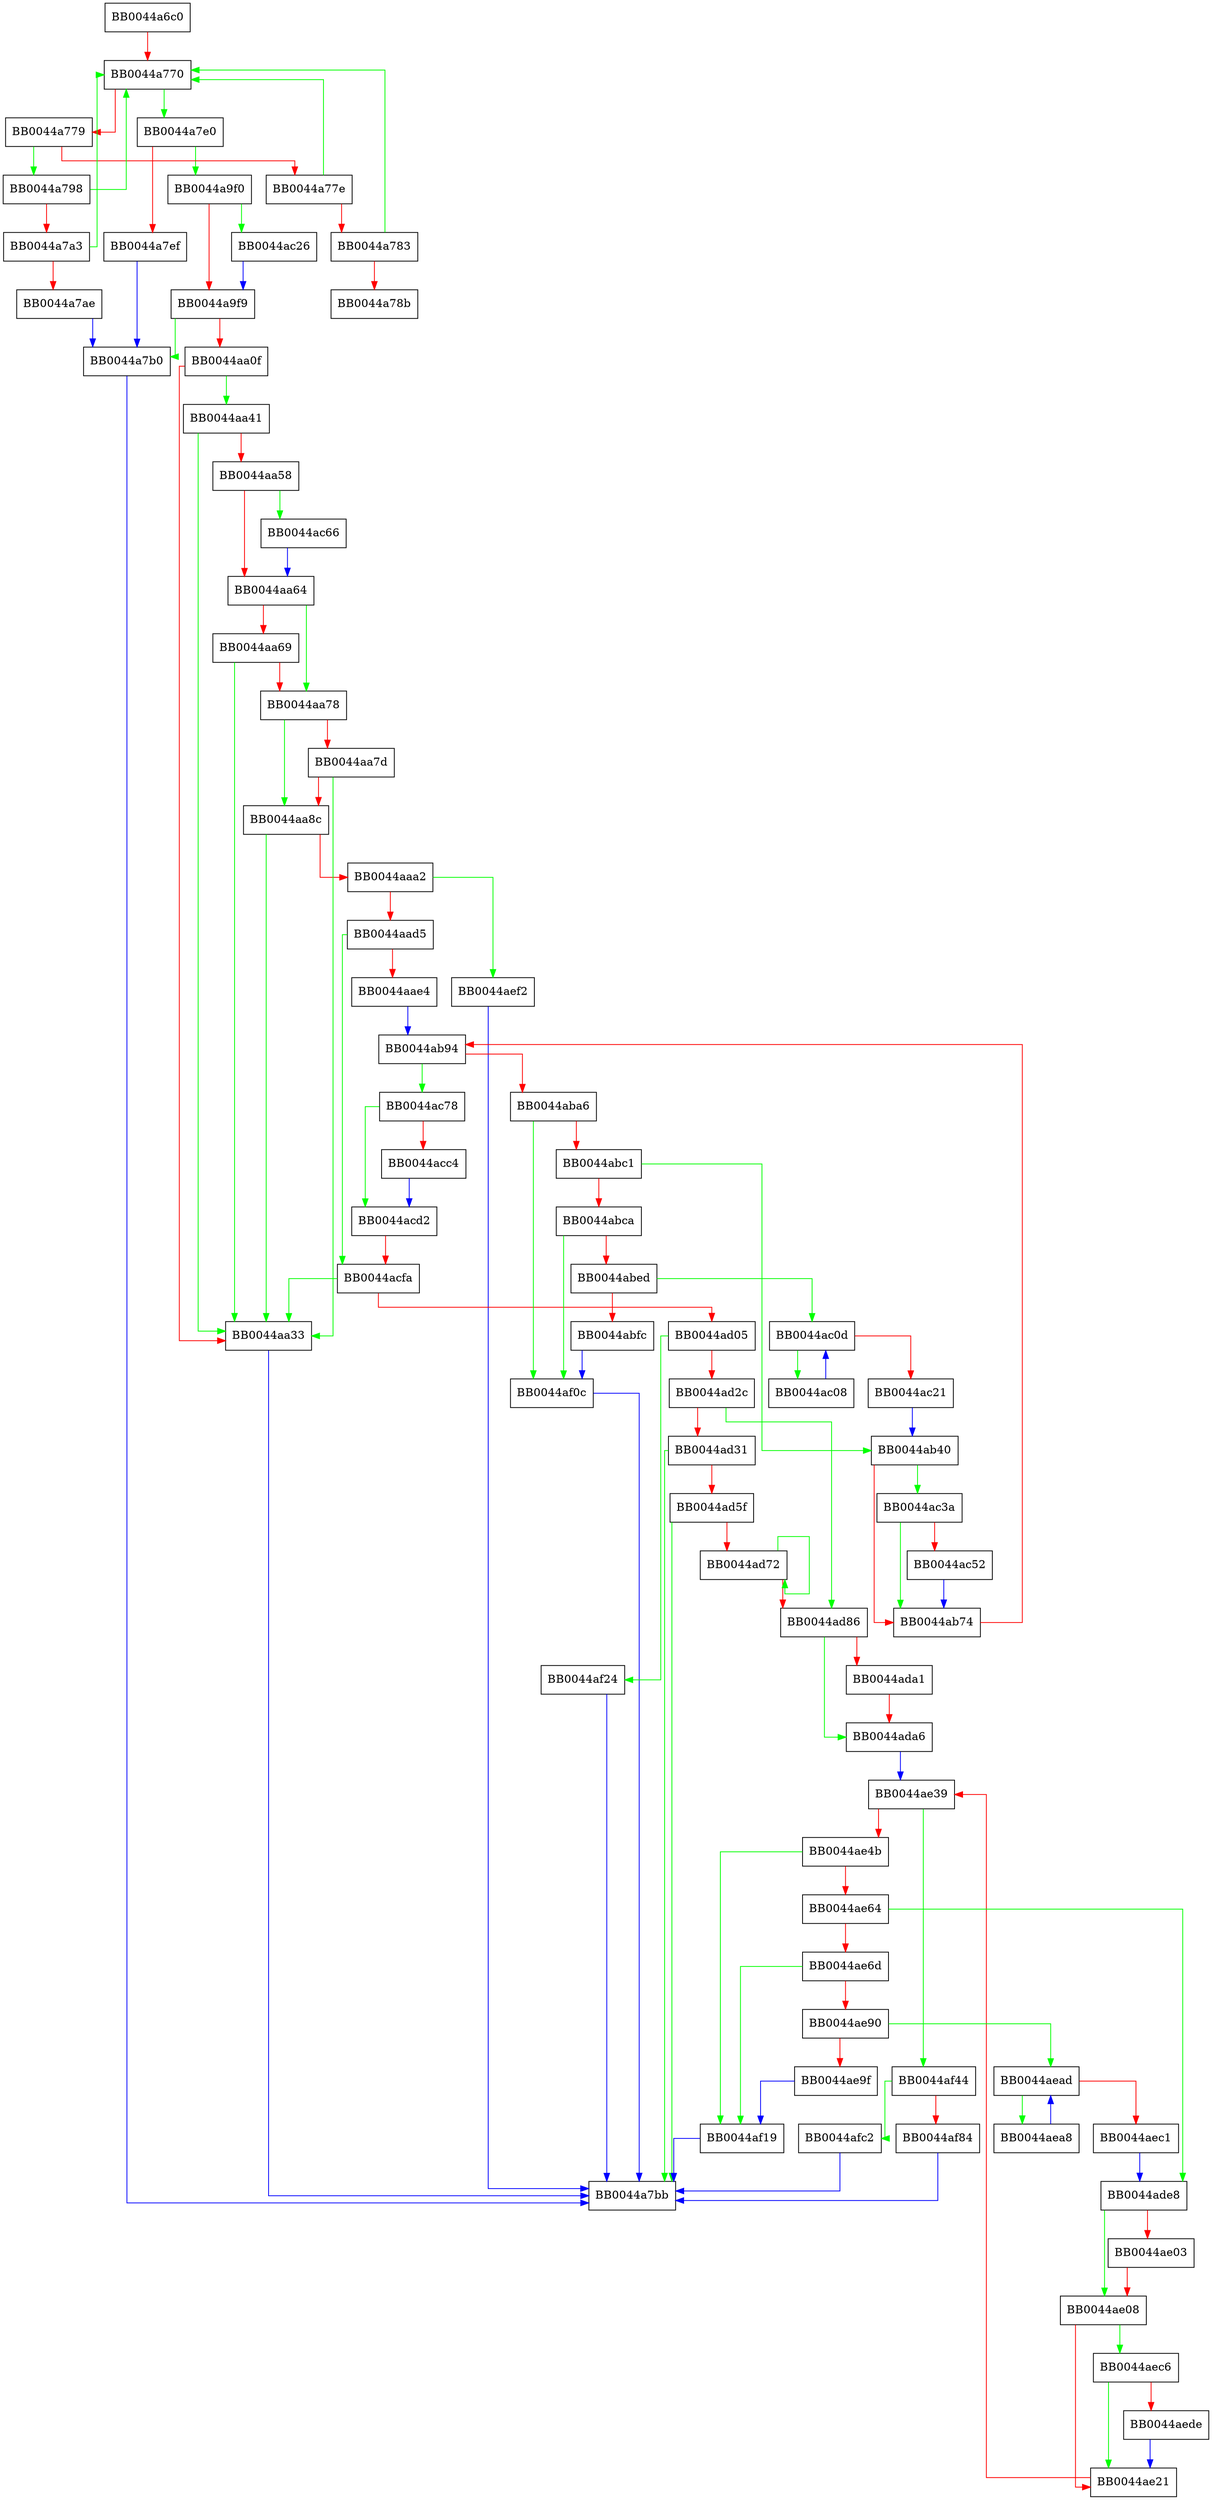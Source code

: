 digraph s_time_main {
  node [shape="box"];
  graph [splines=ortho];
  BB0044a6c0 -> BB0044a770 [color="red"];
  BB0044a770 -> BB0044a7e0 [color="green"];
  BB0044a770 -> BB0044a779 [color="red"];
  BB0044a779 -> BB0044a798 [color="green"];
  BB0044a779 -> BB0044a77e [color="red"];
  BB0044a77e -> BB0044a770 [color="green"];
  BB0044a77e -> BB0044a783 [color="red"];
  BB0044a783 -> BB0044a770 [color="green"];
  BB0044a783 -> BB0044a78b [color="red"];
  BB0044a798 -> BB0044a770 [color="green"];
  BB0044a798 -> BB0044a7a3 [color="red"];
  BB0044a7a3 -> BB0044a770 [color="green"];
  BB0044a7a3 -> BB0044a7ae [color="red"];
  BB0044a7ae -> BB0044a7b0 [color="blue"];
  BB0044a7b0 -> BB0044a7bb [color="blue"];
  BB0044a7e0 -> BB0044a9f0 [color="green"];
  BB0044a7e0 -> BB0044a7ef [color="red"];
  BB0044a7ef -> BB0044a7b0 [color="blue"];
  BB0044a9f0 -> BB0044ac26 [color="green"];
  BB0044a9f0 -> BB0044a9f9 [color="red"];
  BB0044a9f9 -> BB0044a7b0 [color="green"];
  BB0044a9f9 -> BB0044aa0f [color="red"];
  BB0044aa0f -> BB0044aa41 [color="green"];
  BB0044aa0f -> BB0044aa33 [color="red"];
  BB0044aa33 -> BB0044a7bb [color="blue"];
  BB0044aa41 -> BB0044aa33 [color="green"];
  BB0044aa41 -> BB0044aa58 [color="red"];
  BB0044aa58 -> BB0044ac66 [color="green"];
  BB0044aa58 -> BB0044aa64 [color="red"];
  BB0044aa64 -> BB0044aa78 [color="green"];
  BB0044aa64 -> BB0044aa69 [color="red"];
  BB0044aa69 -> BB0044aa33 [color="green"];
  BB0044aa69 -> BB0044aa78 [color="red"];
  BB0044aa78 -> BB0044aa8c [color="green"];
  BB0044aa78 -> BB0044aa7d [color="red"];
  BB0044aa7d -> BB0044aa33 [color="green"];
  BB0044aa7d -> BB0044aa8c [color="red"];
  BB0044aa8c -> BB0044aa33 [color="green"];
  BB0044aa8c -> BB0044aaa2 [color="red"];
  BB0044aaa2 -> BB0044aef2 [color="green"];
  BB0044aaa2 -> BB0044aad5 [color="red"];
  BB0044aad5 -> BB0044acfa [color="green"];
  BB0044aad5 -> BB0044aae4 [color="red"];
  BB0044aae4 -> BB0044ab94 [color="blue"];
  BB0044ab40 -> BB0044ac3a [color="green"];
  BB0044ab40 -> BB0044ab74 [color="red"];
  BB0044ab74 -> BB0044ab94 [color="red"];
  BB0044ab94 -> BB0044ac78 [color="green"];
  BB0044ab94 -> BB0044aba6 [color="red"];
  BB0044aba6 -> BB0044af0c [color="green"];
  BB0044aba6 -> BB0044abc1 [color="red"];
  BB0044abc1 -> BB0044ab40 [color="green"];
  BB0044abc1 -> BB0044abca [color="red"];
  BB0044abca -> BB0044af0c [color="green"];
  BB0044abca -> BB0044abed [color="red"];
  BB0044abed -> BB0044ac0d [color="green"];
  BB0044abed -> BB0044abfc [color="red"];
  BB0044abfc -> BB0044af0c [color="blue"];
  BB0044ac08 -> BB0044ac0d [color="blue"];
  BB0044ac0d -> BB0044ac08 [color="green"];
  BB0044ac0d -> BB0044ac21 [color="red"];
  BB0044ac21 -> BB0044ab40 [color="blue"];
  BB0044ac26 -> BB0044a9f9 [color="blue"];
  BB0044ac3a -> BB0044ab74 [color="green"];
  BB0044ac3a -> BB0044ac52 [color="red"];
  BB0044ac52 -> BB0044ab74 [color="blue"];
  BB0044ac66 -> BB0044aa64 [color="blue"];
  BB0044ac78 -> BB0044acd2 [color="green"];
  BB0044ac78 -> BB0044acc4 [color="red"];
  BB0044acc4 -> BB0044acd2 [color="blue"];
  BB0044acd2 -> BB0044acfa [color="red"];
  BB0044acfa -> BB0044aa33 [color="green"];
  BB0044acfa -> BB0044ad05 [color="red"];
  BB0044ad05 -> BB0044af24 [color="green"];
  BB0044ad05 -> BB0044ad2c [color="red"];
  BB0044ad2c -> BB0044ad86 [color="green"];
  BB0044ad2c -> BB0044ad31 [color="red"];
  BB0044ad31 -> BB0044a7bb [color="green"];
  BB0044ad31 -> BB0044ad5f [color="red"];
  BB0044ad5f -> BB0044a7bb [color="green"];
  BB0044ad5f -> BB0044ad72 [color="red"];
  BB0044ad72 -> BB0044ad72 [color="green"];
  BB0044ad72 -> BB0044ad86 [color="red"];
  BB0044ad86 -> BB0044ada6 [color="green"];
  BB0044ad86 -> BB0044ada1 [color="red"];
  BB0044ada1 -> BB0044ada6 [color="red"];
  BB0044ada6 -> BB0044ae39 [color="blue"];
  BB0044ade8 -> BB0044ae08 [color="green"];
  BB0044ade8 -> BB0044ae03 [color="red"];
  BB0044ae03 -> BB0044ae08 [color="red"];
  BB0044ae08 -> BB0044aec6 [color="green"];
  BB0044ae08 -> BB0044ae21 [color="red"];
  BB0044ae21 -> BB0044ae39 [color="red"];
  BB0044ae39 -> BB0044af44 [color="green"];
  BB0044ae39 -> BB0044ae4b [color="red"];
  BB0044ae4b -> BB0044af19 [color="green"];
  BB0044ae4b -> BB0044ae64 [color="red"];
  BB0044ae64 -> BB0044ade8 [color="green"];
  BB0044ae64 -> BB0044ae6d [color="red"];
  BB0044ae6d -> BB0044af19 [color="green"];
  BB0044ae6d -> BB0044ae90 [color="red"];
  BB0044ae90 -> BB0044aead [color="green"];
  BB0044ae90 -> BB0044ae9f [color="red"];
  BB0044ae9f -> BB0044af19 [color="blue"];
  BB0044aea8 -> BB0044aead [color="blue"];
  BB0044aead -> BB0044aea8 [color="green"];
  BB0044aead -> BB0044aec1 [color="red"];
  BB0044aec1 -> BB0044ade8 [color="blue"];
  BB0044aec6 -> BB0044ae21 [color="green"];
  BB0044aec6 -> BB0044aede [color="red"];
  BB0044aede -> BB0044ae21 [color="blue"];
  BB0044aef2 -> BB0044a7bb [color="blue"];
  BB0044af0c -> BB0044a7bb [color="blue"];
  BB0044af19 -> BB0044a7bb [color="blue"];
  BB0044af24 -> BB0044a7bb [color="blue"];
  BB0044af44 -> BB0044afc2 [color="green"];
  BB0044af44 -> BB0044af84 [color="red"];
  BB0044af84 -> BB0044a7bb [color="blue"];
  BB0044afc2 -> BB0044a7bb [color="blue"];
}